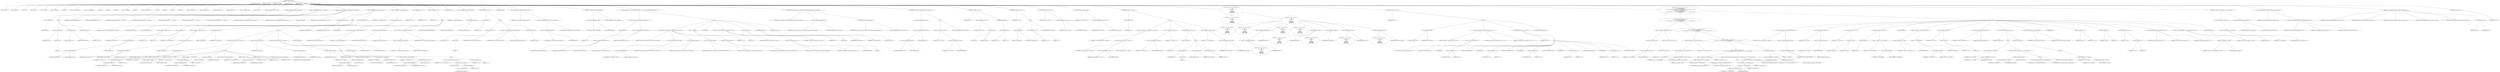 digraph hostapd_notif_assoc {  
"1000126" [label = "(METHOD,hostapd_notif_assoc)" ]
"1000127" [label = "(PARAM,hostapd_data *hapd)" ]
"1000128" [label = "(PARAM,const u8 *addr)" ]
"1000129" [label = "(PARAM,const u8 *req_ies)" ]
"1000130" [label = "(PARAM,size_t req_ies_len)" ]
"1000131" [label = "(PARAM,int reassoc)" ]
"1000132" [label = "(BLOCK,,)" ]
"1000133" [label = "(LOCAL,v9: const u8 *)" ]
"1000134" [label = "(LOCAL,v10: const u8 *)" ]
"1000135" [label = "(LOCAL,v11: size_t)" ]
"1000136" [label = "(LOCAL,v12: sta_info *)" ]
"1000137" [label = "(LOCAL,v13: sta_info *)" ]
"1000138" [label = "(LOCAL,v14: unsigned int)" ]
"1000139" [label = "(LOCAL,v15: int)" ]
"1000140" [label = "(LOCAL,v16: wpa_state_machine *)" ]
"1000141" [label = "(LOCAL,v17: wpa_authenticator *)" ]
"1000142" [label = "(LOCAL,v18: int)" ]
"1000143" [label = "(LOCAL,v19: int)" ]
"1000144" [label = "(LOCAL,v20: u32)" ]
"1000145" [label = "(LOCAL,v21: unsigned int)" ]
"1000146" [label = "(LOCAL,v22: int)" ]
"1000147" [label = "(LOCAL,v23: wpa_state_machine *)" ]
"1000148" [label = "(LOCAL,v24: int)" ]
"1000149" [label = "(LOCAL,v25: int)" ]
"1000150" [label = "(LOCAL,v27: int)" ]
"1000151" [label = "(LOCAL,v28: u8 *)" ]
"1000152" [label = "(LOCAL,fmt: unsigned __int8 *)" ]
"1000153" [label = "(LOCAL,fmta: unsigned __int8 *)" ]
"1000154" [label = "(LOCAL,fmtb: unsigned __int8 *)" ]
"1000155" [label = "(LOCAL,fmtc: unsigned __int8 *)" ]
"1000156" [label = "(LOCAL,elems: ieee802_11_elems)" ]
"1000157" [label = "(LOCAL,buf: u8 [ 1064 ])" ]
"1000158" [label = "(CONTROL_STRUCTURE,if ( !addr ),if ( !addr ))" ]
"1000159" [label = "(<operator>.logicalNot,!addr)" ]
"1000160" [label = "(IDENTIFIER,addr,!addr)" ]
"1000161" [label = "(BLOCK,,)" ]
"1000162" [label = "(<operator>.assignment,v25 = -1)" ]
"1000163" [label = "(IDENTIFIER,v25,v25 = -1)" ]
"1000164" [label = "(<operator>.minus,-1)" ]
"1000165" [label = "(LITERAL,1,-1)" ]
"1000166" [label = "(wpa_printf,wpa_printf(2, fmt))" ]
"1000167" [label = "(LITERAL,2,wpa_printf(2, fmt))" ]
"1000168" [label = "(IDENTIFIER,fmt,wpa_printf(2, fmt))" ]
"1000169" [label = "(RETURN,return v25;,return v25;)" ]
"1000170" [label = "(IDENTIFIER,v25,return v25;)" ]
"1000171" [label = "(random_add_randomness,random_add_randomness(addr, 6u))" ]
"1000172" [label = "(IDENTIFIER,addr,random_add_randomness(addr, 6u))" ]
"1000173" [label = "(LITERAL,6u,random_add_randomness(addr, 6u))" ]
"1000174" [label = "(hostapd_logger,hostapd_logger(hapd, addr, 1u, 2, \"associated\"))" ]
"1000175" [label = "(IDENTIFIER,hapd,hostapd_logger(hapd, addr, 1u, 2, \"associated\"))" ]
"1000176" [label = "(IDENTIFIER,addr,hostapd_logger(hapd, addr, 1u, 2, \"associated\"))" ]
"1000177" [label = "(LITERAL,1u,hostapd_logger(hapd, addr, 1u, 2, \"associated\"))" ]
"1000178" [label = "(LITERAL,2,hostapd_logger(hapd, addr, 1u, 2, \"associated\"))" ]
"1000179" [label = "(LITERAL,\"associated\",hostapd_logger(hapd, addr, 1u, 2, \"associated\"))" ]
"1000180" [label = "(ieee802_11_parse_elems,ieee802_11_parse_elems(req_ies, req_ies_len, &elems, 0))" ]
"1000181" [label = "(IDENTIFIER,req_ies,ieee802_11_parse_elems(req_ies, req_ies_len, &elems, 0))" ]
"1000182" [label = "(IDENTIFIER,req_ies_len,ieee802_11_parse_elems(req_ies, req_ies_len, &elems, 0))" ]
"1000183" [label = "(<operator>.addressOf,&elems)" ]
"1000184" [label = "(IDENTIFIER,elems,ieee802_11_parse_elems(req_ies, req_ies_len, &elems, 0))" ]
"1000185" [label = "(LITERAL,0,ieee802_11_parse_elems(req_ies, req_ies_len, &elems, 0))" ]
"1000186" [label = "(CONTROL_STRUCTURE,if ( elems.wps_ie ),if ( elems.wps_ie ))" ]
"1000187" [label = "(<operator>.fieldAccess,elems.wps_ie)" ]
"1000188" [label = "(IDENTIFIER,elems,if ( elems.wps_ie ))" ]
"1000189" [label = "(FIELD_IDENTIFIER,wps_ie,wps_ie)" ]
"1000190" [label = "(BLOCK,,)" ]
"1000191" [label = "(<operator>.assignment,v9 = elems.wps_ie - 2)" ]
"1000192" [label = "(IDENTIFIER,v9,v9 = elems.wps_ie - 2)" ]
"1000193" [label = "(<operator>.subtraction,elems.wps_ie - 2)" ]
"1000194" [label = "(<operator>.fieldAccess,elems.wps_ie)" ]
"1000195" [label = "(IDENTIFIER,elems,elems.wps_ie - 2)" ]
"1000196" [label = "(FIELD_IDENTIFIER,wps_ie,wps_ie)" ]
"1000197" [label = "(LITERAL,2,elems.wps_ie - 2)" ]
"1000198" [label = "(<operator>.assignment,v10 = 0)" ]
"1000199" [label = "(IDENTIFIER,v10,v10 = 0)" ]
"1000200" [label = "(LITERAL,0,v10 = 0)" ]
"1000201" [label = "(<operator>.assignment,v11 = elems.wps_ie_len + 2)" ]
"1000202" [label = "(IDENTIFIER,v11,v11 = elems.wps_ie_len + 2)" ]
"1000203" [label = "(<operator>.addition,elems.wps_ie_len + 2)" ]
"1000204" [label = "(<operator>.fieldAccess,elems.wps_ie_len)" ]
"1000205" [label = "(IDENTIFIER,elems,elems.wps_ie_len + 2)" ]
"1000206" [label = "(FIELD_IDENTIFIER,wps_ie_len,wps_ie_len)" ]
"1000207" [label = "(LITERAL,2,elems.wps_ie_len + 2)" ]
"1000208" [label = "(wpa_printf,wpa_printf(2, fmta))" ]
"1000209" [label = "(LITERAL,2,wpa_printf(2, fmta))" ]
"1000210" [label = "(IDENTIFIER,fmta,wpa_printf(2, fmta))" ]
"1000211" [label = "(CONTROL_STRUCTURE,else,else)" ]
"1000212" [label = "(BLOCK,,)" ]
"1000213" [label = "(CONTROL_STRUCTURE,if ( elems.rsn_ie ),if ( elems.rsn_ie ))" ]
"1000214" [label = "(<operator>.fieldAccess,elems.rsn_ie)" ]
"1000215" [label = "(IDENTIFIER,elems,if ( elems.rsn_ie ))" ]
"1000216" [label = "(FIELD_IDENTIFIER,rsn_ie,rsn_ie)" ]
"1000217" [label = "(BLOCK,,)" ]
"1000218" [label = "(<operator>.assignment,v9 = elems.rsn_ie - 2)" ]
"1000219" [label = "(IDENTIFIER,v9,v9 = elems.rsn_ie - 2)" ]
"1000220" [label = "(<operator>.subtraction,elems.rsn_ie - 2)" ]
"1000221" [label = "(<operator>.fieldAccess,elems.rsn_ie)" ]
"1000222" [label = "(IDENTIFIER,elems,elems.rsn_ie - 2)" ]
"1000223" [label = "(FIELD_IDENTIFIER,rsn_ie,rsn_ie)" ]
"1000224" [label = "(LITERAL,2,elems.rsn_ie - 2)" ]
"1000225" [label = "(<operator>.assignment,v10 = elems.wps_ie)" ]
"1000226" [label = "(IDENTIFIER,v10,v10 = elems.wps_ie)" ]
"1000227" [label = "(<operator>.fieldAccess,elems.wps_ie)" ]
"1000228" [label = "(IDENTIFIER,elems,v10 = elems.wps_ie)" ]
"1000229" [label = "(FIELD_IDENTIFIER,wps_ie,wps_ie)" ]
"1000230" [label = "(<operator>.assignment,v11 = elems.rsn_ie_len + 2)" ]
"1000231" [label = "(IDENTIFIER,v11,v11 = elems.rsn_ie_len + 2)" ]
"1000232" [label = "(<operator>.addition,elems.rsn_ie_len + 2)" ]
"1000233" [label = "(<operator>.fieldAccess,elems.rsn_ie_len)" ]
"1000234" [label = "(IDENTIFIER,elems,elems.rsn_ie_len + 2)" ]
"1000235" [label = "(FIELD_IDENTIFIER,rsn_ie_len,rsn_ie_len)" ]
"1000236" [label = "(LITERAL,2,elems.rsn_ie_len + 2)" ]
"1000237" [label = "(wpa_printf,wpa_printf(2, fmta))" ]
"1000238" [label = "(LITERAL,2,wpa_printf(2, fmta))" ]
"1000239" [label = "(IDENTIFIER,fmta,wpa_printf(2, fmta))" ]
"1000240" [label = "(<operator>.assignment,v12 = ap_get_sta(hapd, addr))" ]
"1000241" [label = "(IDENTIFIER,v12,v12 = ap_get_sta(hapd, addr))" ]
"1000242" [label = "(ap_get_sta,ap_get_sta(hapd, addr))" ]
"1000243" [label = "(IDENTIFIER,hapd,ap_get_sta(hapd, addr))" ]
"1000244" [label = "(IDENTIFIER,addr,ap_get_sta(hapd, addr))" ]
"1000245" [label = "(<operator>.assignment,v13 = v12)" ]
"1000246" [label = "(IDENTIFIER,v13,v13 = v12)" ]
"1000247" [label = "(IDENTIFIER,v12,v13 = v12)" ]
"1000248" [label = "(CONTROL_STRUCTURE,if ( v12 ),if ( v12 ))" ]
"1000249" [label = "(IDENTIFIER,v12,if ( v12 ))" ]
"1000250" [label = "(CONTROL_STRUCTURE,goto LABEL_5;,goto LABEL_5;)" ]
"1000251" [label = "(CONTROL_STRUCTURE,goto LABEL_35;,goto LABEL_35;)" ]
"1000252" [label = "(<operator>.assignment,v9 = elems.wpa_ie)" ]
"1000253" [label = "(IDENTIFIER,v9,v9 = elems.wpa_ie)" ]
"1000254" [label = "(<operator>.fieldAccess,elems.wpa_ie)" ]
"1000255" [label = "(IDENTIFIER,elems,v9 = elems.wpa_ie)" ]
"1000256" [label = "(FIELD_IDENTIFIER,wpa_ie,wpa_ie)" ]
"1000257" [label = "(CONTROL_STRUCTURE,if ( elems.wpa_ie ),if ( elems.wpa_ie ))" ]
"1000258" [label = "(<operator>.fieldAccess,elems.wpa_ie)" ]
"1000259" [label = "(IDENTIFIER,elems,if ( elems.wpa_ie ))" ]
"1000260" [label = "(FIELD_IDENTIFIER,wpa_ie,wpa_ie)" ]
"1000261" [label = "(BLOCK,,)" ]
"1000262" [label = "(<operator>.assignment,v9 = elems.wpa_ie - 2)" ]
"1000263" [label = "(IDENTIFIER,v9,v9 = elems.wpa_ie - 2)" ]
"1000264" [label = "(<operator>.subtraction,elems.wpa_ie - 2)" ]
"1000265" [label = "(<operator>.fieldAccess,elems.wpa_ie)" ]
"1000266" [label = "(IDENTIFIER,elems,elems.wpa_ie - 2)" ]
"1000267" [label = "(FIELD_IDENTIFIER,wpa_ie,wpa_ie)" ]
"1000268" [label = "(LITERAL,2,elems.wpa_ie - 2)" ]
"1000269" [label = "(<operator>.assignment,v10 = elems.rsn_ie)" ]
"1000270" [label = "(IDENTIFIER,v10,v10 = elems.rsn_ie)" ]
"1000271" [label = "(<operator>.fieldAccess,elems.rsn_ie)" ]
"1000272" [label = "(IDENTIFIER,elems,v10 = elems.rsn_ie)" ]
"1000273" [label = "(FIELD_IDENTIFIER,rsn_ie,rsn_ie)" ]
"1000274" [label = "(<operator>.assignment,v11 = elems.wpa_ie_len + 2)" ]
"1000275" [label = "(IDENTIFIER,v11,v11 = elems.wpa_ie_len + 2)" ]
"1000276" [label = "(<operator>.addition,elems.wpa_ie_len + 2)" ]
"1000277" [label = "(<operator>.fieldAccess,elems.wpa_ie_len)" ]
"1000278" [label = "(IDENTIFIER,elems,elems.wpa_ie_len + 2)" ]
"1000279" [label = "(FIELD_IDENTIFIER,wpa_ie_len,wpa_ie_len)" ]
"1000280" [label = "(LITERAL,2,elems.wpa_ie_len + 2)" ]
"1000281" [label = "(CONTROL_STRUCTURE,else,else)" ]
"1000282" [label = "(BLOCK,,)" ]
"1000283" [label = "(<operator>.assignment,v10 = (_BYTE *)(&dword_0 + 1))" ]
"1000284" [label = "(IDENTIFIER,v10,v10 = (_BYTE *)(&dword_0 + 1))" ]
"1000285" [label = "(<operator>.cast,(_BYTE *)(&dword_0 + 1))" ]
"1000286" [label = "(UNKNOWN,_BYTE *,_BYTE *)" ]
"1000287" [label = "(<operator>.addition,&dword_0 + 1)" ]
"1000288" [label = "(<operator>.addressOf,&dword_0)" ]
"1000289" [label = "(IDENTIFIER,dword_0,&dword_0 + 1)" ]
"1000290" [label = "(LITERAL,1,&dword_0 + 1)" ]
"1000291" [label = "(<operator>.assignment,v11 = 0)" ]
"1000292" [label = "(IDENTIFIER,v11,v11 = 0)" ]
"1000293" [label = "(LITERAL,0,v11 = 0)" ]
"1000294" [label = "(wpa_printf,wpa_printf(2, fmta))" ]
"1000295" [label = "(LITERAL,2,wpa_printf(2, fmta))" ]
"1000296" [label = "(IDENTIFIER,fmta,wpa_printf(2, fmta))" ]
"1000297" [label = "(<operator>.assignment,v12 = ap_get_sta(hapd, addr))" ]
"1000298" [label = "(IDENTIFIER,v12,v12 = ap_get_sta(hapd, addr))" ]
"1000299" [label = "(ap_get_sta,ap_get_sta(hapd, addr))" ]
"1000300" [label = "(IDENTIFIER,hapd,ap_get_sta(hapd, addr))" ]
"1000301" [label = "(IDENTIFIER,addr,ap_get_sta(hapd, addr))" ]
"1000302" [label = "(<operator>.assignment,v13 = v12)" ]
"1000303" [label = "(IDENTIFIER,v13,v13 = v12)" ]
"1000304" [label = "(IDENTIFIER,v12,v13 = v12)" ]
"1000305" [label = "(CONTROL_STRUCTURE,if ( v12 ),if ( v12 ))" ]
"1000306" [label = "(IDENTIFIER,v12,if ( v12 ))" ]
"1000307" [label = "(BLOCK,,)" ]
"1000308" [label = "(JUMP_TARGET,LABEL_5)" ]
"1000309" [label = "(ap_sta_no_session_timeout,ap_sta_no_session_timeout(hapd, v12))" ]
"1000310" [label = "(IDENTIFIER,hapd,ap_sta_no_session_timeout(hapd, v12))" ]
"1000311" [label = "(IDENTIFIER,v12,ap_sta_no_session_timeout(hapd, v12))" ]
"1000312" [label = "(accounting_sta_stop,accounting_sta_stop(hapd, v13))" ]
"1000313" [label = "(IDENTIFIER,hapd,accounting_sta_stop(hapd, v13))" ]
"1000314" [label = "(IDENTIFIER,v13,accounting_sta_stop(hapd, v13))" ]
"1000315" [label = "(<operator>.assignment,v13->timeout_next = STA_NULLFUNC)" ]
"1000316" [label = "(<operator>.indirectFieldAccess,v13->timeout_next)" ]
"1000317" [label = "(IDENTIFIER,v13,v13->timeout_next = STA_NULLFUNC)" ]
"1000318" [label = "(FIELD_IDENTIFIER,timeout_next,timeout_next)" ]
"1000319" [label = "(IDENTIFIER,STA_NULLFUNC,v13->timeout_next = STA_NULLFUNC)" ]
"1000320" [label = "(CONTROL_STRUCTURE,goto LABEL_6;,goto LABEL_6;)" ]
"1000321" [label = "(JUMP_TARGET,LABEL_35)" ]
"1000322" [label = "(<operator>.assignment,v13 = ap_sta_add(hapd, addr))" ]
"1000323" [label = "(IDENTIFIER,v13,v13 = ap_sta_add(hapd, addr))" ]
"1000324" [label = "(ap_sta_add,ap_sta_add(hapd, addr))" ]
"1000325" [label = "(IDENTIFIER,hapd,ap_sta_add(hapd, addr))" ]
"1000326" [label = "(IDENTIFIER,addr,ap_sta_add(hapd, addr))" ]
"1000327" [label = "(CONTROL_STRUCTURE,if ( !v13 ),if ( !v13 ))" ]
"1000328" [label = "(<operator>.logicalNot,!v13)" ]
"1000329" [label = "(IDENTIFIER,v13,!v13)" ]
"1000330" [label = "(BLOCK,,)" ]
"1000331" [label = "(<operator>.assignment,v25 = -1)" ]
"1000332" [label = "(IDENTIFIER,v25,v25 = -1)" ]
"1000333" [label = "(<operator>.minus,-1)" ]
"1000334" [label = "(LITERAL,1,-1)" ]
"1000335" [label = "(hostapd_drv_sta_disassoc,hostapd_drv_sta_disassoc(hapd, addr, 5))" ]
"1000336" [label = "(IDENTIFIER,hapd,hostapd_drv_sta_disassoc(hapd, addr, 5))" ]
"1000337" [label = "(IDENTIFIER,addr,hostapd_drv_sta_disassoc(hapd, addr, 5))" ]
"1000338" [label = "(LITERAL,5,hostapd_drv_sta_disassoc(hapd, addr, 5))" ]
"1000339" [label = "(RETURN,return v25;,return v25;)" ]
"1000340" [label = "(IDENTIFIER,v25,return v25;)" ]
"1000341" [label = "(JUMP_TARGET,LABEL_6)" ]
"1000342" [label = "(<operator>.assignment,v14 = hapd->iface->drv_max_acl_mac_addrs)" ]
"1000343" [label = "(IDENTIFIER,v14,v14 = hapd->iface->drv_max_acl_mac_addrs)" ]
"1000344" [label = "(<operator>.indirectFieldAccess,hapd->iface->drv_max_acl_mac_addrs)" ]
"1000345" [label = "(<operator>.indirectFieldAccess,hapd->iface)" ]
"1000346" [label = "(IDENTIFIER,hapd,v14 = hapd->iface->drv_max_acl_mac_addrs)" ]
"1000347" [label = "(FIELD_IDENTIFIER,iface,iface)" ]
"1000348" [label = "(FIELD_IDENTIFIER,drv_max_acl_mac_addrs,drv_max_acl_mac_addrs)" ]
"1000349" [label = "(<operators>.assignmentAnd,v13->flags &= 0xFFFECFFF)" ]
"1000350" [label = "(<operator>.indirectFieldAccess,v13->flags)" ]
"1000351" [label = "(IDENTIFIER,v13,v13->flags &= 0xFFFECFFF)" ]
"1000352" [label = "(FIELD_IDENTIFIER,flags,flags)" ]
"1000353" [label = "(LITERAL,0xFFFECFFF,v13->flags &= 0xFFFECFFF)" ]
"1000354" [label = "(CONTROL_STRUCTURE,if ( !v14 && hostapd_check_acl(hapd, addr, 0) != 1 ),if ( !v14 && hostapd_check_acl(hapd, addr, 0) != 1 ))" ]
"1000355" [label = "(<operator>.logicalAnd,!v14 && hostapd_check_acl(hapd, addr, 0) != 1)" ]
"1000356" [label = "(<operator>.logicalNot,!v14)" ]
"1000357" [label = "(IDENTIFIER,v14,!v14)" ]
"1000358" [label = "(<operator>.notEquals,hostapd_check_acl(hapd, addr, 0) != 1)" ]
"1000359" [label = "(hostapd_check_acl,hostapd_check_acl(hapd, addr, 0))" ]
"1000360" [label = "(IDENTIFIER,hapd,hostapd_check_acl(hapd, addr, 0))" ]
"1000361" [label = "(IDENTIFIER,addr,hostapd_check_acl(hapd, addr, 0))" ]
"1000362" [label = "(LITERAL,0,hostapd_check_acl(hapd, addr, 0))" ]
"1000363" [label = "(LITERAL,1,hostapd_check_acl(hapd, addr, 0) != 1)" ]
"1000364" [label = "(BLOCK,,)" ]
"1000365" [label = "(wpa_printf,wpa_printf(3, (const unsigned __int8 *)addr[2], addr[3], addr[4], addr[5]))" ]
"1000366" [label = "(LITERAL,3,wpa_printf(3, (const unsigned __int8 *)addr[2], addr[3], addr[4], addr[5]))" ]
"1000367" [label = "(<operator>.cast,(const unsigned __int8 *)addr[2])" ]
"1000368" [label = "(UNKNOWN,const unsigned __int8 *,const unsigned __int8 *)" ]
"1000369" [label = "(<operator>.indirectIndexAccess,addr[2])" ]
"1000370" [label = "(IDENTIFIER,addr,(const unsigned __int8 *)addr[2])" ]
"1000371" [label = "(LITERAL,2,(const unsigned __int8 *)addr[2])" ]
"1000372" [label = "(<operator>.indirectIndexAccess,addr[3])" ]
"1000373" [label = "(IDENTIFIER,addr,wpa_printf(3, (const unsigned __int8 *)addr[2], addr[3], addr[4], addr[5]))" ]
"1000374" [label = "(LITERAL,3,wpa_printf(3, (const unsigned __int8 *)addr[2], addr[3], addr[4], addr[5]))" ]
"1000375" [label = "(<operator>.indirectIndexAccess,addr[4])" ]
"1000376" [label = "(IDENTIFIER,addr,wpa_printf(3, (const unsigned __int8 *)addr[2], addr[3], addr[4], addr[5]))" ]
"1000377" [label = "(LITERAL,4,wpa_printf(3, (const unsigned __int8 *)addr[2], addr[3], addr[4], addr[5]))" ]
"1000378" [label = "(<operator>.indirectIndexAccess,addr[5])" ]
"1000379" [label = "(IDENTIFIER,addr,wpa_printf(3, (const unsigned __int8 *)addr[2], addr[3], addr[4], addr[5]))" ]
"1000380" [label = "(LITERAL,5,wpa_printf(3, (const unsigned __int8 *)addr[2], addr[3], addr[4], addr[5]))" ]
"1000381" [label = "(<operator>.assignment,v27 = 1)" ]
"1000382" [label = "(IDENTIFIER,v27,v27 = 1)" ]
"1000383" [label = "(LITERAL,1,v27 = 1)" ]
"1000384" [label = "(JUMP_TARGET,fail)" ]
"1000385" [label = "(hostapd_drv_sta_disassoc,hostapd_drv_sta_disassoc(hapd, v13->addr, v27))" ]
"1000386" [label = "(IDENTIFIER,hapd,hostapd_drv_sta_disassoc(hapd, v13->addr, v27))" ]
"1000387" [label = "(<operator>.indirectFieldAccess,v13->addr)" ]
"1000388" [label = "(IDENTIFIER,v13,hostapd_drv_sta_disassoc(hapd, v13->addr, v27))" ]
"1000389" [label = "(FIELD_IDENTIFIER,addr,addr)" ]
"1000390" [label = "(IDENTIFIER,v27,hostapd_drv_sta_disassoc(hapd, v13->addr, v27))" ]
"1000391" [label = "(<operator>.assignment,v25 = -1)" ]
"1000392" [label = "(IDENTIFIER,v25,v25 = -1)" ]
"1000393" [label = "(<operator>.minus,-1)" ]
"1000394" [label = "(LITERAL,1,-1)" ]
"1000395" [label = "(ap_free_sta,ap_free_sta(hapd, v13))" ]
"1000396" [label = "(IDENTIFIER,hapd,ap_free_sta(hapd, v13))" ]
"1000397" [label = "(IDENTIFIER,v13,ap_free_sta(hapd, v13))" ]
"1000398" [label = "(RETURN,return v25;,return v25;)" ]
"1000399" [label = "(IDENTIFIER,v25,return v25;)" ]
"1000400" [label = "(ap_copy_sta_supp_op_classes,ap_copy_sta_supp_op_classes(v13, elems.supp_op_classes, elems.supp_op_classes_len))" ]
"1000401" [label = "(IDENTIFIER,v13,ap_copy_sta_supp_op_classes(v13, elems.supp_op_classes, elems.supp_op_classes_len))" ]
"1000402" [label = "(<operator>.fieldAccess,elems.supp_op_classes)" ]
"1000403" [label = "(IDENTIFIER,elems,ap_copy_sta_supp_op_classes(v13, elems.supp_op_classes, elems.supp_op_classes_len))" ]
"1000404" [label = "(FIELD_IDENTIFIER,supp_op_classes,supp_op_classes)" ]
"1000405" [label = "(<operator>.fieldAccess,elems.supp_op_classes_len)" ]
"1000406" [label = "(IDENTIFIER,elems,ap_copy_sta_supp_op_classes(v13, elems.supp_op_classes, elems.supp_op_classes_len))" ]
"1000407" [label = "(FIELD_IDENTIFIER,supp_op_classes_len,supp_op_classes_len)" ]
"1000408" [label = "(CONTROL_STRUCTURE,if ( !hapd->conf->wpa ),if ( !hapd->conf->wpa ))" ]
"1000409" [label = "(<operator>.logicalNot,!hapd->conf->wpa)" ]
"1000410" [label = "(<operator>.indirectFieldAccess,hapd->conf->wpa)" ]
"1000411" [label = "(<operator>.indirectFieldAccess,hapd->conf)" ]
"1000412" [label = "(IDENTIFIER,hapd,!hapd->conf->wpa)" ]
"1000413" [label = "(FIELD_IDENTIFIER,conf,conf)" ]
"1000414" [label = "(FIELD_IDENTIFIER,wpa,wpa)" ]
"1000415" [label = "(BLOCK,,)" ]
"1000416" [label = "(<operator>.assignment,v21 = v13->flags)" ]
"1000417" [label = "(IDENTIFIER,v21,v21 = v13->flags)" ]
"1000418" [label = "(<operator>.indirectFieldAccess,v13->flags)" ]
"1000419" [label = "(IDENTIFIER,v13,v21 = v13->flags)" ]
"1000420" [label = "(FIELD_IDENTIFIER,flags,flags)" ]
"1000421" [label = "(CONTROL_STRUCTURE,goto LABEL_17;,goto LABEL_17;)" ]
"1000422" [label = "(CONTROL_STRUCTURE,if ( v9 ),if ( v9 ))" ]
"1000423" [label = "(IDENTIFIER,v9,if ( v9 ))" ]
"1000424" [label = "(<operator>.assignment,v15 = (int)v10)" ]
"1000425" [label = "(IDENTIFIER,v15,v15 = (int)v10)" ]
"1000426" [label = "(<operator>.cast,(int)v10)" ]
"1000427" [label = "(UNKNOWN,int,int)" ]
"1000428" [label = "(IDENTIFIER,v10,(int)v10)" ]
"1000429" [label = "(CONTROL_STRUCTURE,else,else)" ]
"1000430" [label = "(<operator>.assignment,v15 = 1)" ]
"1000431" [label = "(IDENTIFIER,v15,v15 = 1)" ]
"1000432" [label = "(LITERAL,1,v15 = 1)" ]
"1000433" [label = "(CONTROL_STRUCTURE,if ( v15 ),if ( v15 ))" ]
"1000434" [label = "(IDENTIFIER,v15,if ( v15 ))" ]
"1000435" [label = "(BLOCK,,)" ]
"1000436" [label = "(wpa_printf,wpa_printf(2, fmtb))" ]
"1000437" [label = "(LITERAL,2,wpa_printf(2, fmtb))" ]
"1000438" [label = "(IDENTIFIER,fmtb,wpa_printf(2, fmtb))" ]
"1000439" [label = "(<operator>.assignment,v27 = 13)" ]
"1000440" [label = "(IDENTIFIER,v27,v27 = 13)" ]
"1000441" [label = "(LITERAL,13,v27 = 13)" ]
"1000442" [label = "(CONTROL_STRUCTURE,goto fail;,goto fail;)" ]
"1000443" [label = "(<operator>.assignment,v16 = v13->wpa_sm)" ]
"1000444" [label = "(IDENTIFIER,v16,v16 = v13->wpa_sm)" ]
"1000445" [label = "(<operator>.indirectFieldAccess,v13->wpa_sm)" ]
"1000446" [label = "(IDENTIFIER,v13,v16 = v13->wpa_sm)" ]
"1000447" [label = "(FIELD_IDENTIFIER,wpa_sm,wpa_sm)" ]
"1000448" [label = "(<operator>.assignment,v17 = hapd->wpa_auth)" ]
"1000449" [label = "(IDENTIFIER,v17,v17 = hapd->wpa_auth)" ]
"1000450" [label = "(<operator>.indirectFieldAccess,hapd->wpa_auth)" ]
"1000451" [label = "(IDENTIFIER,hapd,v17 = hapd->wpa_auth)" ]
"1000452" [label = "(FIELD_IDENTIFIER,wpa_auth,wpa_auth)" ]
"1000453" [label = "(CONTROL_STRUCTURE,if ( !v16 ),if ( !v16 ))" ]
"1000454" [label = "(<operator>.logicalNot,!v16)" ]
"1000455" [label = "(IDENTIFIER,v16,!v16)" ]
"1000456" [label = "(BLOCK,,)" ]
"1000457" [label = "(<operator>.assignment,v16 = wpa_auth_sta_init(v17, v13->addr, 0))" ]
"1000458" [label = "(IDENTIFIER,v16,v16 = wpa_auth_sta_init(v17, v13->addr, 0))" ]
"1000459" [label = "(wpa_auth_sta_init,wpa_auth_sta_init(v17, v13->addr, 0))" ]
"1000460" [label = "(IDENTIFIER,v17,wpa_auth_sta_init(v17, v13->addr, 0))" ]
"1000461" [label = "(<operator>.indirectFieldAccess,v13->addr)" ]
"1000462" [label = "(IDENTIFIER,v13,wpa_auth_sta_init(v17, v13->addr, 0))" ]
"1000463" [label = "(FIELD_IDENTIFIER,addr,addr)" ]
"1000464" [label = "(LITERAL,0,wpa_auth_sta_init(v17, v13->addr, 0))" ]
"1000465" [label = "(<operator>.assignment,v13->wpa_sm = v16)" ]
"1000466" [label = "(<operator>.indirectFieldAccess,v13->wpa_sm)" ]
"1000467" [label = "(IDENTIFIER,v13,v13->wpa_sm = v16)" ]
"1000468" [label = "(FIELD_IDENTIFIER,wpa_sm,wpa_sm)" ]
"1000469" [label = "(IDENTIFIER,v16,v13->wpa_sm = v16)" ]
"1000470" [label = "(CONTROL_STRUCTURE,if ( !v16 ),if ( !v16 ))" ]
"1000471" [label = "(<operator>.logicalNot,!v16)" ]
"1000472" [label = "(IDENTIFIER,v16,!v16)" ]
"1000473" [label = "(BLOCK,,)" ]
"1000474" [label = "(<operator>.assignment,v25 = -1)" ]
"1000475" [label = "(IDENTIFIER,v25,v25 = -1)" ]
"1000476" [label = "(<operator>.minus,-1)" ]
"1000477" [label = "(LITERAL,1,-1)" ]
"1000478" [label = "(wpa_printf,wpa_printf(5, fmtb))" ]
"1000479" [label = "(LITERAL,5,wpa_printf(5, fmtb))" ]
"1000480" [label = "(IDENTIFIER,fmtb,wpa_printf(5, fmtb))" ]
"1000481" [label = "(RETURN,return v25;,return v25;)" ]
"1000482" [label = "(IDENTIFIER,v25,return v25;)" ]
"1000483" [label = "(<operator>.assignment,v17 = hapd->wpa_auth)" ]
"1000484" [label = "(IDENTIFIER,v17,v17 = hapd->wpa_auth)" ]
"1000485" [label = "(<operator>.indirectFieldAccess,hapd->wpa_auth)" ]
"1000486" [label = "(IDENTIFIER,hapd,v17 = hapd->wpa_auth)" ]
"1000487" [label = "(FIELD_IDENTIFIER,wpa_auth,wpa_auth)" ]
"1000488" [label = "(<operator>.assignment,v18 = wpa_validate_wpa_ie(\n          v17,\n          v16,\n          hapd->iface->freq,\n          v9,\n          v11,\n          elems.mdie,\n          elems.mdie_len,\n          elems.owe_dh,\n          elems.owe_dh_len))" ]
"1000489" [label = "(IDENTIFIER,v18,v18 = wpa_validate_wpa_ie(\n          v17,\n          v16,\n          hapd->iface->freq,\n          v9,\n          v11,\n          elems.mdie,\n          elems.mdie_len,\n          elems.owe_dh,\n          elems.owe_dh_len))" ]
"1000490" [label = "(wpa_validate_wpa_ie,wpa_validate_wpa_ie(\n          v17,\n          v16,\n          hapd->iface->freq,\n          v9,\n          v11,\n          elems.mdie,\n          elems.mdie_len,\n          elems.owe_dh,\n          elems.owe_dh_len))" ]
"1000491" [label = "(IDENTIFIER,v17,wpa_validate_wpa_ie(\n          v17,\n          v16,\n          hapd->iface->freq,\n          v9,\n          v11,\n          elems.mdie,\n          elems.mdie_len,\n          elems.owe_dh,\n          elems.owe_dh_len))" ]
"1000492" [label = "(IDENTIFIER,v16,wpa_validate_wpa_ie(\n          v17,\n          v16,\n          hapd->iface->freq,\n          v9,\n          v11,\n          elems.mdie,\n          elems.mdie_len,\n          elems.owe_dh,\n          elems.owe_dh_len))" ]
"1000493" [label = "(<operator>.indirectFieldAccess,hapd->iface->freq)" ]
"1000494" [label = "(<operator>.indirectFieldAccess,hapd->iface)" ]
"1000495" [label = "(IDENTIFIER,hapd,wpa_validate_wpa_ie(\n          v17,\n          v16,\n          hapd->iface->freq,\n          v9,\n          v11,\n          elems.mdie,\n          elems.mdie_len,\n          elems.owe_dh,\n          elems.owe_dh_len))" ]
"1000496" [label = "(FIELD_IDENTIFIER,iface,iface)" ]
"1000497" [label = "(FIELD_IDENTIFIER,freq,freq)" ]
"1000498" [label = "(IDENTIFIER,v9,wpa_validate_wpa_ie(\n          v17,\n          v16,\n          hapd->iface->freq,\n          v9,\n          v11,\n          elems.mdie,\n          elems.mdie_len,\n          elems.owe_dh,\n          elems.owe_dh_len))" ]
"1000499" [label = "(IDENTIFIER,v11,wpa_validate_wpa_ie(\n          v17,\n          v16,\n          hapd->iface->freq,\n          v9,\n          v11,\n          elems.mdie,\n          elems.mdie_len,\n          elems.owe_dh,\n          elems.owe_dh_len))" ]
"1000500" [label = "(<operator>.fieldAccess,elems.mdie)" ]
"1000501" [label = "(IDENTIFIER,elems,wpa_validate_wpa_ie(\n          v17,\n          v16,\n          hapd->iface->freq,\n          v9,\n          v11,\n          elems.mdie,\n          elems.mdie_len,\n          elems.owe_dh,\n          elems.owe_dh_len))" ]
"1000502" [label = "(FIELD_IDENTIFIER,mdie,mdie)" ]
"1000503" [label = "(<operator>.fieldAccess,elems.mdie_len)" ]
"1000504" [label = "(IDENTIFIER,elems,wpa_validate_wpa_ie(\n          v17,\n          v16,\n          hapd->iface->freq,\n          v9,\n          v11,\n          elems.mdie,\n          elems.mdie_len,\n          elems.owe_dh,\n          elems.owe_dh_len))" ]
"1000505" [label = "(FIELD_IDENTIFIER,mdie_len,mdie_len)" ]
"1000506" [label = "(<operator>.fieldAccess,elems.owe_dh)" ]
"1000507" [label = "(IDENTIFIER,elems,wpa_validate_wpa_ie(\n          v17,\n          v16,\n          hapd->iface->freq,\n          v9,\n          v11,\n          elems.mdie,\n          elems.mdie_len,\n          elems.owe_dh,\n          elems.owe_dh_len))" ]
"1000508" [label = "(FIELD_IDENTIFIER,owe_dh,owe_dh)" ]
"1000509" [label = "(<operator>.fieldAccess,elems.owe_dh_len)" ]
"1000510" [label = "(IDENTIFIER,elems,wpa_validate_wpa_ie(\n          v17,\n          v16,\n          hapd->iface->freq,\n          v9,\n          v11,\n          elems.mdie,\n          elems.mdie_len,\n          elems.owe_dh,\n          elems.owe_dh_len))" ]
"1000511" [label = "(FIELD_IDENTIFIER,owe_dh_len,owe_dh_len)" ]
"1000512" [label = "(CONTROL_STRUCTURE,if ( v18 ),if ( v18 ))" ]
"1000513" [label = "(IDENTIFIER,v18,if ( v18 ))" ]
"1000514" [label = "(BLOCK,,)" ]
"1000515" [label = "(wpa_printf,wpa_printf(2, fmtc))" ]
"1000516" [label = "(LITERAL,2,wpa_printf(2, fmtc))" ]
"1000517" [label = "(IDENTIFIER,fmtc,wpa_printf(2, fmtc))" ]
"1000518" [label = "(wpa_hexdump,wpa_hexdump(2, (const unsigned __int8 *)\"IE\", v9, v11))" ]
"1000519" [label = "(LITERAL,2,wpa_hexdump(2, (const unsigned __int8 *)\"IE\", v9, v11))" ]
"1000520" [label = "(<operator>.cast,(const unsigned __int8 *)\"IE\")" ]
"1000521" [label = "(UNKNOWN,const unsigned __int8 *,const unsigned __int8 *)" ]
"1000522" [label = "(LITERAL,\"IE\",(const unsigned __int8 *)\"IE\")" ]
"1000523" [label = "(IDENTIFIER,v9,wpa_hexdump(2, (const unsigned __int8 *)\"IE\", v9, v11))" ]
"1000524" [label = "(IDENTIFIER,v11,wpa_hexdump(2, (const unsigned __int8 *)\"IE\", v9, v11))" ]
"1000525" [label = "(CONTROL_STRUCTURE,switch ( v18 ),switch ( v18 ))" ]
"1000526" [label = "(IDENTIFIER,v18,switch ( v18 ))" ]
"1000527" [label = "(BLOCK,,)" ]
"1000528" [label = "(JUMP_TARGET,case 2)" ]
"1000529" [label = "(<operator>.assignment,v27 = 18)" ]
"1000530" [label = "(IDENTIFIER,v27,v27 = 18)" ]
"1000531" [label = "(LITERAL,18,v27 = 18)" ]
"1000532" [label = "(CONTROL_STRUCTURE,break;,break;)" ]
"1000533" [label = "(JUMP_TARGET,case 3)" ]
"1000534" [label = "(<operator>.assignment,v27 = 19)" ]
"1000535" [label = "(IDENTIFIER,v27,v27 = 19)" ]
"1000536" [label = "(LITERAL,19,v27 = 19)" ]
"1000537" [label = "(CONTROL_STRUCTURE,break;,break;)" ]
"1000538" [label = "(JUMP_TARGET,case 4)" ]
"1000539" [label = "(<operator>.assignment,v27 = 20)" ]
"1000540" [label = "(IDENTIFIER,v27,v27 = 20)" ]
"1000541" [label = "(LITERAL,20,v27 = 20)" ]
"1000542" [label = "(CONTROL_STRUCTURE,break;,break;)" ]
"1000543" [label = "(JUMP_TARGET,case 8)" ]
"1000544" [label = "(<operator>.assignment,v27 = 24)" ]
"1000545" [label = "(IDENTIFIER,v27,v27 = 24)" ]
"1000546" [label = "(LITERAL,24,v27 = 24)" ]
"1000547" [label = "(CONTROL_STRUCTURE,break;,break;)" ]
"1000548" [label = "(JUMP_TARGET,default)" ]
"1000549" [label = "(<operator>.assignment,v27 = 13)" ]
"1000550" [label = "(IDENTIFIER,v27,v27 = 13)" ]
"1000551" [label = "(LITERAL,13,v27 = 13)" ]
"1000552" [label = "(CONTROL_STRUCTURE,break;,break;)" ]
"1000553" [label = "(CONTROL_STRUCTURE,goto fail;,goto fail;)" ]
"1000554" [label = "(CONTROL_STRUCTURE,if ( (v13->flags & 0x402) != 1026\n    || (v25 = v13->sa_query_timed_out) != 0\n    || v13->sa_query_count > 0\n    && ((ap_check_sa_query_timeout(hapd, v13), (~v13->flags & 0x402) != 0) || v13->sa_query_timed_out)\n    || v13->auth_alg == 2 ),if ( (v13->flags & 0x402) != 1026\n    || (v25 = v13->sa_query_timed_out) != 0\n    || v13->sa_query_count > 0\n    && ((ap_check_sa_query_timeout(hapd, v13), (~v13->flags & 0x402) != 0) || v13->sa_query_timed_out)\n    || v13->auth_alg == 2 ))" ]
"1000555" [label = "(<operator>.logicalOr,(v13->flags & 0x402) != 1026\n    || (v25 = v13->sa_query_timed_out) != 0\n    || v13->sa_query_count > 0\n    && ((ap_check_sa_query_timeout(hapd, v13), (~v13->flags & 0x402) != 0) || v13->sa_query_timed_out)\n    || v13->auth_alg == 2)" ]
"1000556" [label = "(<operator>.notEquals,(v13->flags & 0x402) != 1026)" ]
"1000557" [label = "(<operator>.and,v13->flags & 0x402)" ]
"1000558" [label = "(<operator>.indirectFieldAccess,v13->flags)" ]
"1000559" [label = "(IDENTIFIER,v13,v13->flags & 0x402)" ]
"1000560" [label = "(FIELD_IDENTIFIER,flags,flags)" ]
"1000561" [label = "(LITERAL,0x402,v13->flags & 0x402)" ]
"1000562" [label = "(LITERAL,1026,(v13->flags & 0x402) != 1026)" ]
"1000563" [label = "(<operator>.logicalOr,(v25 = v13->sa_query_timed_out) != 0\n    || v13->sa_query_count > 0\n    && ((ap_check_sa_query_timeout(hapd, v13), (~v13->flags & 0x402) != 0) || v13->sa_query_timed_out)\n    || v13->auth_alg == 2)" ]
"1000564" [label = "(<operator>.notEquals,(v25 = v13->sa_query_timed_out) != 0)" ]
"1000565" [label = "(<operator>.assignment,v25 = v13->sa_query_timed_out)" ]
"1000566" [label = "(IDENTIFIER,v25,v25 = v13->sa_query_timed_out)" ]
"1000567" [label = "(<operator>.indirectFieldAccess,v13->sa_query_timed_out)" ]
"1000568" [label = "(IDENTIFIER,v13,v25 = v13->sa_query_timed_out)" ]
"1000569" [label = "(FIELD_IDENTIFIER,sa_query_timed_out,sa_query_timed_out)" ]
"1000570" [label = "(LITERAL,0,(v25 = v13->sa_query_timed_out) != 0)" ]
"1000571" [label = "(<operator>.logicalOr,v13->sa_query_count > 0\n    && ((ap_check_sa_query_timeout(hapd, v13), (~v13->flags & 0x402) != 0) || v13->sa_query_timed_out)\n    || v13->auth_alg == 2)" ]
"1000572" [label = "(<operator>.logicalAnd,v13->sa_query_count > 0\n    && ((ap_check_sa_query_timeout(hapd, v13), (~v13->flags & 0x402) != 0) || v13->sa_query_timed_out))" ]
"1000573" [label = "(<operator>.greaterThan,v13->sa_query_count > 0)" ]
"1000574" [label = "(<operator>.indirectFieldAccess,v13->sa_query_count)" ]
"1000575" [label = "(IDENTIFIER,v13,v13->sa_query_count > 0)" ]
"1000576" [label = "(FIELD_IDENTIFIER,sa_query_count,sa_query_count)" ]
"1000577" [label = "(LITERAL,0,v13->sa_query_count > 0)" ]
"1000578" [label = "(<operator>.logicalOr,(ap_check_sa_query_timeout(hapd, v13), (~v13->flags & 0x402) != 0) || v13->sa_query_timed_out)" ]
"1000579" [label = "(BLOCK,,)" ]
"1000580" [label = "(ap_check_sa_query_timeout,ap_check_sa_query_timeout(hapd, v13))" ]
"1000581" [label = "(IDENTIFIER,hapd,ap_check_sa_query_timeout(hapd, v13))" ]
"1000582" [label = "(IDENTIFIER,v13,ap_check_sa_query_timeout(hapd, v13))" ]
"1000583" [label = "(<operator>.notEquals,(~v13->flags & 0x402) != 0)" ]
"1000584" [label = "(<operator>.and,~v13->flags & 0x402)" ]
"1000585" [label = "(<operator>.indirectFieldAccess,~v13->flags)" ]
"1000586" [label = "(IDENTIFIER,~v13,~v13->flags & 0x402)" ]
"1000587" [label = "(FIELD_IDENTIFIER,flags,flags)" ]
"1000588" [label = "(LITERAL,0x402,~v13->flags & 0x402)" ]
"1000589" [label = "(LITERAL,0,(~v13->flags & 0x402) != 0)" ]
"1000590" [label = "(<operator>.indirectFieldAccess,v13->sa_query_timed_out)" ]
"1000591" [label = "(IDENTIFIER,v13,(ap_check_sa_query_timeout(hapd, v13), (~v13->flags & 0x402) != 0) || v13->sa_query_timed_out)" ]
"1000592" [label = "(FIELD_IDENTIFIER,sa_query_timed_out,sa_query_timed_out)" ]
"1000593" [label = "(<operator>.equals,v13->auth_alg == 2)" ]
"1000594" [label = "(<operator>.indirectFieldAccess,v13->auth_alg)" ]
"1000595" [label = "(IDENTIFIER,v13,v13->auth_alg == 2)" ]
"1000596" [label = "(FIELD_IDENTIFIER,auth_alg,auth_alg)" ]
"1000597" [label = "(LITERAL,2,v13->auth_alg == 2)" ]
"1000598" [label = "(BLOCK,,)" ]
"1000599" [label = "(<operator>.assignment,v19 = wpa_auth_uses_mfp(v13->wpa_sm))" ]
"1000600" [label = "(IDENTIFIER,v19,v19 = wpa_auth_uses_mfp(v13->wpa_sm))" ]
"1000601" [label = "(wpa_auth_uses_mfp,wpa_auth_uses_mfp(v13->wpa_sm))" ]
"1000602" [label = "(<operator>.indirectFieldAccess,v13->wpa_sm)" ]
"1000603" [label = "(IDENTIFIER,v13,wpa_auth_uses_mfp(v13->wpa_sm))" ]
"1000604" [label = "(FIELD_IDENTIFIER,wpa_sm,wpa_sm)" ]
"1000605" [label = "(<operator>.assignment,v20 = v13->flags)" ]
"1000606" [label = "(IDENTIFIER,v20,v20 = v13->flags)" ]
"1000607" [label = "(<operator>.indirectFieldAccess,v13->flags)" ]
"1000608" [label = "(IDENTIFIER,v13,v20 = v13->flags)" ]
"1000609" [label = "(FIELD_IDENTIFIER,flags,flags)" ]
"1000610" [label = "(<operator>.assignment,v21 = v20 | 0x400)" ]
"1000611" [label = "(IDENTIFIER,v21,v21 = v20 | 0x400)" ]
"1000612" [label = "(<operator>.or,v20 | 0x400)" ]
"1000613" [label = "(IDENTIFIER,v20,v20 | 0x400)" ]
"1000614" [label = "(LITERAL,0x400,v20 | 0x400)" ]
"1000615" [label = "(CONTROL_STRUCTURE,if ( !v19 ),if ( !v19 ))" ]
"1000616" [label = "(<operator>.logicalNot,!v19)" ]
"1000617" [label = "(IDENTIFIER,v19,!v19)" ]
"1000618" [label = "(<operator>.assignment,v21 = v20 & 0xFFFFFBFF)" ]
"1000619" [label = "(IDENTIFIER,v21,v21 = v20 & 0xFFFFFBFF)" ]
"1000620" [label = "(<operator>.and,v20 & 0xFFFFFBFF)" ]
"1000621" [label = "(IDENTIFIER,v20,v20 & 0xFFFFFBFF)" ]
"1000622" [label = "(LITERAL,0xFFFFFBFF,v20 & 0xFFFFFBFF)" ]
"1000623" [label = "(JUMP_TARGET,LABEL_17)" ]
"1000624" [label = "(<operator>.assignment,v13->flags = v21 & 0xFFF7FFFF | 3)" ]
"1000625" [label = "(<operator>.indirectFieldAccess,v13->flags)" ]
"1000626" [label = "(IDENTIFIER,v13,v13->flags = v21 & 0xFFF7FFFF | 3)" ]
"1000627" [label = "(FIELD_IDENTIFIER,flags,flags)" ]
"1000628" [label = "(<operator>.or,v21 & 0xFFF7FFFF | 3)" ]
"1000629" [label = "(<operator>.and,v21 & 0xFFF7FFFF)" ]
"1000630" [label = "(IDENTIFIER,v21,v21 & 0xFFF7FFFF)" ]
"1000631" [label = "(LITERAL,0xFFF7FFFF,v21 & 0xFFF7FFFF)" ]
"1000632" [label = "(LITERAL,3,v21 & 0xFFF7FFFF | 3)" ]
"1000633" [label = "(<operator>.assignment,v22 = v21 & 2)" ]
"1000634" [label = "(IDENTIFIER,v22,v22 = v21 & 2)" ]
"1000635" [label = "(<operator>.and,v21 & 2)" ]
"1000636" [label = "(IDENTIFIER,v21,v21 & 2)" ]
"1000637" [label = "(LITERAL,2,v21 & 2)" ]
"1000638" [label = "(hostapd_set_sta_flags,hostapd_set_sta_flags(hapd, v13))" ]
"1000639" [label = "(IDENTIFIER,hapd,hostapd_set_sta_flags(hapd, v13))" ]
"1000640" [label = "(IDENTIFIER,v13,hostapd_set_sta_flags(hapd, v13))" ]
"1000641" [label = "(CONTROL_STRUCTURE,if ( reassoc ),if ( reassoc ))" ]
"1000642" [label = "(IDENTIFIER,reassoc,if ( reassoc ))" ]
"1000643" [label = "(BLOCK,,)" ]
"1000644" [label = "(<operator>.assignment,v23 = v13->wpa_sm)" ]
"1000645" [label = "(IDENTIFIER,v23,v23 = v13->wpa_sm)" ]
"1000646" [label = "(<operator>.indirectFieldAccess,v13->wpa_sm)" ]
"1000647" [label = "(IDENTIFIER,v13,v23 = v13->wpa_sm)" ]
"1000648" [label = "(FIELD_IDENTIFIER,wpa_sm,wpa_sm)" ]
"1000649" [label = "(CONTROL_STRUCTURE,if ( v13->auth_alg == 2 ),if ( v13->auth_alg == 2 ))" ]
"1000650" [label = "(<operator>.equals,v13->auth_alg == 2)" ]
"1000651" [label = "(<operator>.indirectFieldAccess,v13->auth_alg)" ]
"1000652" [label = "(IDENTIFIER,v13,v13->auth_alg == 2)" ]
"1000653" [label = "(FIELD_IDENTIFIER,auth_alg,auth_alg)" ]
"1000654" [label = "(LITERAL,2,v13->auth_alg == 2)" ]
"1000655" [label = "(BLOCK,,)" ]
"1000656" [label = "(wpa_auth_sm_event,wpa_auth_sm_event(v23, WPA_ASSOC_FT))" ]
"1000657" [label = "(IDENTIFIER,v23,wpa_auth_sm_event(v23, WPA_ASSOC_FT))" ]
"1000658" [label = "(IDENTIFIER,WPA_ASSOC_FT,wpa_auth_sm_event(v23, WPA_ASSOC_FT))" ]
"1000659" [label = "(CONTROL_STRUCTURE,goto LABEL_20;,goto LABEL_20;)" ]
"1000660" [label = "(CONTROL_STRUCTURE,else,else)" ]
"1000661" [label = "(BLOCK,,)" ]
"1000662" [label = "(<operator>.assignment,v23 = v13->wpa_sm)" ]
"1000663" [label = "(IDENTIFIER,v23,v23 = v13->wpa_sm)" ]
"1000664" [label = "(<operator>.indirectFieldAccess,v13->wpa_sm)" ]
"1000665" [label = "(IDENTIFIER,v13,v23 = v13->wpa_sm)" ]
"1000666" [label = "(FIELD_IDENTIFIER,wpa_sm,wpa_sm)" ]
"1000667" [label = "(wpa_auth_sm_event,wpa_auth_sm_event(v23, WPA_ASSOC))" ]
"1000668" [label = "(IDENTIFIER,v23,wpa_auth_sm_event(v23, WPA_ASSOC))" ]
"1000669" [label = "(IDENTIFIER,WPA_ASSOC,wpa_auth_sm_event(v23, WPA_ASSOC))" ]
"1000670" [label = "(JUMP_TARGET,LABEL_20)" ]
"1000671" [label = "(<operator>.assignment,v24 = v22)" ]
"1000672" [label = "(IDENTIFIER,v24,v24 = v22)" ]
"1000673" [label = "(IDENTIFIER,v22,v24 = v22)" ]
"1000674" [label = "(<operator>.assignment,v25 = 0)" ]
"1000675" [label = "(IDENTIFIER,v25,v25 = 0)" ]
"1000676" [label = "(LITERAL,0,v25 = 0)" ]
"1000677" [label = "(CONTROL_STRUCTURE,if ( v22 ),if ( v22 ))" ]
"1000678" [label = "(IDENTIFIER,v22,if ( v22 ))" ]
"1000679" [label = "(<operator>.assignment,v24 = 1)" ]
"1000680" [label = "(IDENTIFIER,v24,v24 = 1)" ]
"1000681" [label = "(LITERAL,1,v24 = 1)" ]
"1000682" [label = "(hostapd_new_assoc_sta,hostapd_new_assoc_sta(hapd, v13, v24))" ]
"1000683" [label = "(IDENTIFIER,hapd,hostapd_new_assoc_sta(hapd, v13, v24))" ]
"1000684" [label = "(IDENTIFIER,v13,hostapd_new_assoc_sta(hapd, v13, v24))" ]
"1000685" [label = "(IDENTIFIER,v24,hostapd_new_assoc_sta(hapd, v13, v24))" ]
"1000686" [label = "(ieee802_1x_notify_port_enabled,ieee802_1x_notify_port_enabled(v13->eapol_sm, 1))" ]
"1000687" [label = "(<operator>.indirectFieldAccess,v13->eapol_sm)" ]
"1000688" [label = "(IDENTIFIER,v13,ieee802_1x_notify_port_enabled(v13->eapol_sm, 1))" ]
"1000689" [label = "(FIELD_IDENTIFIER,eapol_sm,eapol_sm)" ]
"1000690" [label = "(LITERAL,1,ieee802_1x_notify_port_enabled(v13->eapol_sm, 1))" ]
"1000691" [label = "(RETURN,return v25;,return v25;)" ]
"1000692" [label = "(IDENTIFIER,v25,return v25;)" ]
"1000693" [label = "(CONTROL_STRUCTURE,if ( !v13->sa_query_count ),if ( !v13->sa_query_count ))" ]
"1000694" [label = "(<operator>.logicalNot,!v13->sa_query_count)" ]
"1000695" [label = "(<operator>.indirectFieldAccess,v13->sa_query_count)" ]
"1000696" [label = "(IDENTIFIER,v13,!v13->sa_query_count)" ]
"1000697" [label = "(FIELD_IDENTIFIER,sa_query_count,sa_query_count)" ]
"1000698" [label = "(ap_sta_start_sa_query,ap_sta_start_sa_query(hapd, v13))" ]
"1000699" [label = "(IDENTIFIER,hapd,ap_sta_start_sa_query(hapd, v13))" ]
"1000700" [label = "(IDENTIFIER,v13,ap_sta_start_sa_query(hapd, v13))" ]
"1000701" [label = "(<operator>.assignment,v28 = hostapd_eid_assoc_comeback_time(hapd, v13, buf))" ]
"1000702" [label = "(IDENTIFIER,v28,v28 = hostapd_eid_assoc_comeback_time(hapd, v13, buf))" ]
"1000703" [label = "(hostapd_eid_assoc_comeback_time,hostapd_eid_assoc_comeback_time(hapd, v13, buf))" ]
"1000704" [label = "(IDENTIFIER,hapd,hostapd_eid_assoc_comeback_time(hapd, v13, buf))" ]
"1000705" [label = "(IDENTIFIER,v13,hostapd_eid_assoc_comeback_time(hapd, v13, buf))" ]
"1000706" [label = "(IDENTIFIER,buf,hostapd_eid_assoc_comeback_time(hapd, v13, buf))" ]
"1000707" [label = "(hostapd_sta_assoc,hostapd_sta_assoc(hapd, addr, reassoc, 0x1Eu, buf, v28 - buf))" ]
"1000708" [label = "(IDENTIFIER,hapd,hostapd_sta_assoc(hapd, addr, reassoc, 0x1Eu, buf, v28 - buf))" ]
"1000709" [label = "(IDENTIFIER,addr,hostapd_sta_assoc(hapd, addr, reassoc, 0x1Eu, buf, v28 - buf))" ]
"1000710" [label = "(IDENTIFIER,reassoc,hostapd_sta_assoc(hapd, addr, reassoc, 0x1Eu, buf, v28 - buf))" ]
"1000711" [label = "(LITERAL,0x1Eu,hostapd_sta_assoc(hapd, addr, reassoc, 0x1Eu, buf, v28 - buf))" ]
"1000712" [label = "(IDENTIFIER,buf,hostapd_sta_assoc(hapd, addr, reassoc, 0x1Eu, buf, v28 - buf))" ]
"1000713" [label = "(<operator>.subtraction,v28 - buf)" ]
"1000714" [label = "(IDENTIFIER,v28,v28 - buf)" ]
"1000715" [label = "(IDENTIFIER,buf,v28 - buf)" ]
"1000716" [label = "(RETURN,return v25;,return v25;)" ]
"1000717" [label = "(IDENTIFIER,v25,return v25;)" ]
"1000718" [label = "(METHOD_RETURN,int __fastcall)" ]
  "1000126" -> "1000127" 
  "1000126" -> "1000128" 
  "1000126" -> "1000129" 
  "1000126" -> "1000130" 
  "1000126" -> "1000131" 
  "1000126" -> "1000132" 
  "1000126" -> "1000718" 
  "1000132" -> "1000133" 
  "1000132" -> "1000134" 
  "1000132" -> "1000135" 
  "1000132" -> "1000136" 
  "1000132" -> "1000137" 
  "1000132" -> "1000138" 
  "1000132" -> "1000139" 
  "1000132" -> "1000140" 
  "1000132" -> "1000141" 
  "1000132" -> "1000142" 
  "1000132" -> "1000143" 
  "1000132" -> "1000144" 
  "1000132" -> "1000145" 
  "1000132" -> "1000146" 
  "1000132" -> "1000147" 
  "1000132" -> "1000148" 
  "1000132" -> "1000149" 
  "1000132" -> "1000150" 
  "1000132" -> "1000151" 
  "1000132" -> "1000152" 
  "1000132" -> "1000153" 
  "1000132" -> "1000154" 
  "1000132" -> "1000155" 
  "1000132" -> "1000156" 
  "1000132" -> "1000157" 
  "1000132" -> "1000158" 
  "1000132" -> "1000171" 
  "1000132" -> "1000174" 
  "1000132" -> "1000180" 
  "1000132" -> "1000186" 
  "1000132" -> "1000297" 
  "1000132" -> "1000302" 
  "1000132" -> "1000305" 
  "1000132" -> "1000321" 
  "1000132" -> "1000322" 
  "1000132" -> "1000327" 
  "1000132" -> "1000341" 
  "1000132" -> "1000342" 
  "1000132" -> "1000349" 
  "1000132" -> "1000354" 
  "1000132" -> "1000400" 
  "1000132" -> "1000408" 
  "1000132" -> "1000422" 
  "1000132" -> "1000433" 
  "1000132" -> "1000443" 
  "1000132" -> "1000448" 
  "1000132" -> "1000453" 
  "1000132" -> "1000488" 
  "1000132" -> "1000512" 
  "1000132" -> "1000554" 
  "1000132" -> "1000693" 
  "1000132" -> "1000701" 
  "1000132" -> "1000707" 
  "1000132" -> "1000716" 
  "1000158" -> "1000159" 
  "1000158" -> "1000161" 
  "1000159" -> "1000160" 
  "1000161" -> "1000162" 
  "1000161" -> "1000166" 
  "1000161" -> "1000169" 
  "1000162" -> "1000163" 
  "1000162" -> "1000164" 
  "1000164" -> "1000165" 
  "1000166" -> "1000167" 
  "1000166" -> "1000168" 
  "1000169" -> "1000170" 
  "1000171" -> "1000172" 
  "1000171" -> "1000173" 
  "1000174" -> "1000175" 
  "1000174" -> "1000176" 
  "1000174" -> "1000177" 
  "1000174" -> "1000178" 
  "1000174" -> "1000179" 
  "1000180" -> "1000181" 
  "1000180" -> "1000182" 
  "1000180" -> "1000183" 
  "1000180" -> "1000185" 
  "1000183" -> "1000184" 
  "1000186" -> "1000187" 
  "1000186" -> "1000190" 
  "1000186" -> "1000211" 
  "1000187" -> "1000188" 
  "1000187" -> "1000189" 
  "1000190" -> "1000191" 
  "1000190" -> "1000198" 
  "1000190" -> "1000201" 
  "1000190" -> "1000208" 
  "1000191" -> "1000192" 
  "1000191" -> "1000193" 
  "1000193" -> "1000194" 
  "1000193" -> "1000197" 
  "1000194" -> "1000195" 
  "1000194" -> "1000196" 
  "1000198" -> "1000199" 
  "1000198" -> "1000200" 
  "1000201" -> "1000202" 
  "1000201" -> "1000203" 
  "1000203" -> "1000204" 
  "1000203" -> "1000207" 
  "1000204" -> "1000205" 
  "1000204" -> "1000206" 
  "1000208" -> "1000209" 
  "1000208" -> "1000210" 
  "1000211" -> "1000212" 
  "1000212" -> "1000213" 
  "1000212" -> "1000252" 
  "1000212" -> "1000257" 
  "1000212" -> "1000294" 
  "1000213" -> "1000214" 
  "1000213" -> "1000217" 
  "1000214" -> "1000215" 
  "1000214" -> "1000216" 
  "1000217" -> "1000218" 
  "1000217" -> "1000225" 
  "1000217" -> "1000230" 
  "1000217" -> "1000237" 
  "1000217" -> "1000240" 
  "1000217" -> "1000245" 
  "1000217" -> "1000248" 
  "1000217" -> "1000251" 
  "1000218" -> "1000219" 
  "1000218" -> "1000220" 
  "1000220" -> "1000221" 
  "1000220" -> "1000224" 
  "1000221" -> "1000222" 
  "1000221" -> "1000223" 
  "1000225" -> "1000226" 
  "1000225" -> "1000227" 
  "1000227" -> "1000228" 
  "1000227" -> "1000229" 
  "1000230" -> "1000231" 
  "1000230" -> "1000232" 
  "1000232" -> "1000233" 
  "1000232" -> "1000236" 
  "1000233" -> "1000234" 
  "1000233" -> "1000235" 
  "1000237" -> "1000238" 
  "1000237" -> "1000239" 
  "1000240" -> "1000241" 
  "1000240" -> "1000242" 
  "1000242" -> "1000243" 
  "1000242" -> "1000244" 
  "1000245" -> "1000246" 
  "1000245" -> "1000247" 
  "1000248" -> "1000249" 
  "1000248" -> "1000250" 
  "1000252" -> "1000253" 
  "1000252" -> "1000254" 
  "1000254" -> "1000255" 
  "1000254" -> "1000256" 
  "1000257" -> "1000258" 
  "1000257" -> "1000261" 
  "1000257" -> "1000281" 
  "1000258" -> "1000259" 
  "1000258" -> "1000260" 
  "1000261" -> "1000262" 
  "1000261" -> "1000269" 
  "1000261" -> "1000274" 
  "1000262" -> "1000263" 
  "1000262" -> "1000264" 
  "1000264" -> "1000265" 
  "1000264" -> "1000268" 
  "1000265" -> "1000266" 
  "1000265" -> "1000267" 
  "1000269" -> "1000270" 
  "1000269" -> "1000271" 
  "1000271" -> "1000272" 
  "1000271" -> "1000273" 
  "1000274" -> "1000275" 
  "1000274" -> "1000276" 
  "1000276" -> "1000277" 
  "1000276" -> "1000280" 
  "1000277" -> "1000278" 
  "1000277" -> "1000279" 
  "1000281" -> "1000282" 
  "1000282" -> "1000283" 
  "1000282" -> "1000291" 
  "1000283" -> "1000284" 
  "1000283" -> "1000285" 
  "1000285" -> "1000286" 
  "1000285" -> "1000287" 
  "1000287" -> "1000288" 
  "1000287" -> "1000290" 
  "1000288" -> "1000289" 
  "1000291" -> "1000292" 
  "1000291" -> "1000293" 
  "1000294" -> "1000295" 
  "1000294" -> "1000296" 
  "1000297" -> "1000298" 
  "1000297" -> "1000299" 
  "1000299" -> "1000300" 
  "1000299" -> "1000301" 
  "1000302" -> "1000303" 
  "1000302" -> "1000304" 
  "1000305" -> "1000306" 
  "1000305" -> "1000307" 
  "1000307" -> "1000308" 
  "1000307" -> "1000309" 
  "1000307" -> "1000312" 
  "1000307" -> "1000315" 
  "1000307" -> "1000320" 
  "1000309" -> "1000310" 
  "1000309" -> "1000311" 
  "1000312" -> "1000313" 
  "1000312" -> "1000314" 
  "1000315" -> "1000316" 
  "1000315" -> "1000319" 
  "1000316" -> "1000317" 
  "1000316" -> "1000318" 
  "1000322" -> "1000323" 
  "1000322" -> "1000324" 
  "1000324" -> "1000325" 
  "1000324" -> "1000326" 
  "1000327" -> "1000328" 
  "1000327" -> "1000330" 
  "1000328" -> "1000329" 
  "1000330" -> "1000331" 
  "1000330" -> "1000335" 
  "1000330" -> "1000339" 
  "1000331" -> "1000332" 
  "1000331" -> "1000333" 
  "1000333" -> "1000334" 
  "1000335" -> "1000336" 
  "1000335" -> "1000337" 
  "1000335" -> "1000338" 
  "1000339" -> "1000340" 
  "1000342" -> "1000343" 
  "1000342" -> "1000344" 
  "1000344" -> "1000345" 
  "1000344" -> "1000348" 
  "1000345" -> "1000346" 
  "1000345" -> "1000347" 
  "1000349" -> "1000350" 
  "1000349" -> "1000353" 
  "1000350" -> "1000351" 
  "1000350" -> "1000352" 
  "1000354" -> "1000355" 
  "1000354" -> "1000364" 
  "1000355" -> "1000356" 
  "1000355" -> "1000358" 
  "1000356" -> "1000357" 
  "1000358" -> "1000359" 
  "1000358" -> "1000363" 
  "1000359" -> "1000360" 
  "1000359" -> "1000361" 
  "1000359" -> "1000362" 
  "1000364" -> "1000365" 
  "1000364" -> "1000381" 
  "1000364" -> "1000384" 
  "1000364" -> "1000385" 
  "1000364" -> "1000391" 
  "1000364" -> "1000395" 
  "1000364" -> "1000398" 
  "1000365" -> "1000366" 
  "1000365" -> "1000367" 
  "1000365" -> "1000372" 
  "1000365" -> "1000375" 
  "1000365" -> "1000378" 
  "1000367" -> "1000368" 
  "1000367" -> "1000369" 
  "1000369" -> "1000370" 
  "1000369" -> "1000371" 
  "1000372" -> "1000373" 
  "1000372" -> "1000374" 
  "1000375" -> "1000376" 
  "1000375" -> "1000377" 
  "1000378" -> "1000379" 
  "1000378" -> "1000380" 
  "1000381" -> "1000382" 
  "1000381" -> "1000383" 
  "1000385" -> "1000386" 
  "1000385" -> "1000387" 
  "1000385" -> "1000390" 
  "1000387" -> "1000388" 
  "1000387" -> "1000389" 
  "1000391" -> "1000392" 
  "1000391" -> "1000393" 
  "1000393" -> "1000394" 
  "1000395" -> "1000396" 
  "1000395" -> "1000397" 
  "1000398" -> "1000399" 
  "1000400" -> "1000401" 
  "1000400" -> "1000402" 
  "1000400" -> "1000405" 
  "1000402" -> "1000403" 
  "1000402" -> "1000404" 
  "1000405" -> "1000406" 
  "1000405" -> "1000407" 
  "1000408" -> "1000409" 
  "1000408" -> "1000415" 
  "1000409" -> "1000410" 
  "1000410" -> "1000411" 
  "1000410" -> "1000414" 
  "1000411" -> "1000412" 
  "1000411" -> "1000413" 
  "1000415" -> "1000416" 
  "1000415" -> "1000421" 
  "1000416" -> "1000417" 
  "1000416" -> "1000418" 
  "1000418" -> "1000419" 
  "1000418" -> "1000420" 
  "1000422" -> "1000423" 
  "1000422" -> "1000424" 
  "1000422" -> "1000429" 
  "1000424" -> "1000425" 
  "1000424" -> "1000426" 
  "1000426" -> "1000427" 
  "1000426" -> "1000428" 
  "1000429" -> "1000430" 
  "1000430" -> "1000431" 
  "1000430" -> "1000432" 
  "1000433" -> "1000434" 
  "1000433" -> "1000435" 
  "1000435" -> "1000436" 
  "1000435" -> "1000439" 
  "1000435" -> "1000442" 
  "1000436" -> "1000437" 
  "1000436" -> "1000438" 
  "1000439" -> "1000440" 
  "1000439" -> "1000441" 
  "1000443" -> "1000444" 
  "1000443" -> "1000445" 
  "1000445" -> "1000446" 
  "1000445" -> "1000447" 
  "1000448" -> "1000449" 
  "1000448" -> "1000450" 
  "1000450" -> "1000451" 
  "1000450" -> "1000452" 
  "1000453" -> "1000454" 
  "1000453" -> "1000456" 
  "1000454" -> "1000455" 
  "1000456" -> "1000457" 
  "1000456" -> "1000465" 
  "1000456" -> "1000470" 
  "1000456" -> "1000483" 
  "1000457" -> "1000458" 
  "1000457" -> "1000459" 
  "1000459" -> "1000460" 
  "1000459" -> "1000461" 
  "1000459" -> "1000464" 
  "1000461" -> "1000462" 
  "1000461" -> "1000463" 
  "1000465" -> "1000466" 
  "1000465" -> "1000469" 
  "1000466" -> "1000467" 
  "1000466" -> "1000468" 
  "1000470" -> "1000471" 
  "1000470" -> "1000473" 
  "1000471" -> "1000472" 
  "1000473" -> "1000474" 
  "1000473" -> "1000478" 
  "1000473" -> "1000481" 
  "1000474" -> "1000475" 
  "1000474" -> "1000476" 
  "1000476" -> "1000477" 
  "1000478" -> "1000479" 
  "1000478" -> "1000480" 
  "1000481" -> "1000482" 
  "1000483" -> "1000484" 
  "1000483" -> "1000485" 
  "1000485" -> "1000486" 
  "1000485" -> "1000487" 
  "1000488" -> "1000489" 
  "1000488" -> "1000490" 
  "1000490" -> "1000491" 
  "1000490" -> "1000492" 
  "1000490" -> "1000493" 
  "1000490" -> "1000498" 
  "1000490" -> "1000499" 
  "1000490" -> "1000500" 
  "1000490" -> "1000503" 
  "1000490" -> "1000506" 
  "1000490" -> "1000509" 
  "1000493" -> "1000494" 
  "1000493" -> "1000497" 
  "1000494" -> "1000495" 
  "1000494" -> "1000496" 
  "1000500" -> "1000501" 
  "1000500" -> "1000502" 
  "1000503" -> "1000504" 
  "1000503" -> "1000505" 
  "1000506" -> "1000507" 
  "1000506" -> "1000508" 
  "1000509" -> "1000510" 
  "1000509" -> "1000511" 
  "1000512" -> "1000513" 
  "1000512" -> "1000514" 
  "1000514" -> "1000515" 
  "1000514" -> "1000518" 
  "1000514" -> "1000525" 
  "1000514" -> "1000553" 
  "1000515" -> "1000516" 
  "1000515" -> "1000517" 
  "1000518" -> "1000519" 
  "1000518" -> "1000520" 
  "1000518" -> "1000523" 
  "1000518" -> "1000524" 
  "1000520" -> "1000521" 
  "1000520" -> "1000522" 
  "1000525" -> "1000526" 
  "1000525" -> "1000527" 
  "1000527" -> "1000528" 
  "1000527" -> "1000529" 
  "1000527" -> "1000532" 
  "1000527" -> "1000533" 
  "1000527" -> "1000534" 
  "1000527" -> "1000537" 
  "1000527" -> "1000538" 
  "1000527" -> "1000539" 
  "1000527" -> "1000542" 
  "1000527" -> "1000543" 
  "1000527" -> "1000544" 
  "1000527" -> "1000547" 
  "1000527" -> "1000548" 
  "1000527" -> "1000549" 
  "1000527" -> "1000552" 
  "1000529" -> "1000530" 
  "1000529" -> "1000531" 
  "1000534" -> "1000535" 
  "1000534" -> "1000536" 
  "1000539" -> "1000540" 
  "1000539" -> "1000541" 
  "1000544" -> "1000545" 
  "1000544" -> "1000546" 
  "1000549" -> "1000550" 
  "1000549" -> "1000551" 
  "1000554" -> "1000555" 
  "1000554" -> "1000598" 
  "1000555" -> "1000556" 
  "1000555" -> "1000563" 
  "1000556" -> "1000557" 
  "1000556" -> "1000562" 
  "1000557" -> "1000558" 
  "1000557" -> "1000561" 
  "1000558" -> "1000559" 
  "1000558" -> "1000560" 
  "1000563" -> "1000564" 
  "1000563" -> "1000571" 
  "1000564" -> "1000565" 
  "1000564" -> "1000570" 
  "1000565" -> "1000566" 
  "1000565" -> "1000567" 
  "1000567" -> "1000568" 
  "1000567" -> "1000569" 
  "1000571" -> "1000572" 
  "1000571" -> "1000593" 
  "1000572" -> "1000573" 
  "1000572" -> "1000578" 
  "1000573" -> "1000574" 
  "1000573" -> "1000577" 
  "1000574" -> "1000575" 
  "1000574" -> "1000576" 
  "1000578" -> "1000579" 
  "1000578" -> "1000590" 
  "1000579" -> "1000580" 
  "1000579" -> "1000583" 
  "1000580" -> "1000581" 
  "1000580" -> "1000582" 
  "1000583" -> "1000584" 
  "1000583" -> "1000589" 
  "1000584" -> "1000585" 
  "1000584" -> "1000588" 
  "1000585" -> "1000586" 
  "1000585" -> "1000587" 
  "1000590" -> "1000591" 
  "1000590" -> "1000592" 
  "1000593" -> "1000594" 
  "1000593" -> "1000597" 
  "1000594" -> "1000595" 
  "1000594" -> "1000596" 
  "1000598" -> "1000599" 
  "1000598" -> "1000605" 
  "1000598" -> "1000610" 
  "1000598" -> "1000615" 
  "1000598" -> "1000623" 
  "1000598" -> "1000624" 
  "1000598" -> "1000633" 
  "1000598" -> "1000638" 
  "1000598" -> "1000641" 
  "1000598" -> "1000667" 
  "1000598" -> "1000670" 
  "1000598" -> "1000671" 
  "1000598" -> "1000674" 
  "1000598" -> "1000677" 
  "1000598" -> "1000682" 
  "1000598" -> "1000686" 
  "1000598" -> "1000691" 
  "1000599" -> "1000600" 
  "1000599" -> "1000601" 
  "1000601" -> "1000602" 
  "1000602" -> "1000603" 
  "1000602" -> "1000604" 
  "1000605" -> "1000606" 
  "1000605" -> "1000607" 
  "1000607" -> "1000608" 
  "1000607" -> "1000609" 
  "1000610" -> "1000611" 
  "1000610" -> "1000612" 
  "1000612" -> "1000613" 
  "1000612" -> "1000614" 
  "1000615" -> "1000616" 
  "1000615" -> "1000618" 
  "1000616" -> "1000617" 
  "1000618" -> "1000619" 
  "1000618" -> "1000620" 
  "1000620" -> "1000621" 
  "1000620" -> "1000622" 
  "1000624" -> "1000625" 
  "1000624" -> "1000628" 
  "1000625" -> "1000626" 
  "1000625" -> "1000627" 
  "1000628" -> "1000629" 
  "1000628" -> "1000632" 
  "1000629" -> "1000630" 
  "1000629" -> "1000631" 
  "1000633" -> "1000634" 
  "1000633" -> "1000635" 
  "1000635" -> "1000636" 
  "1000635" -> "1000637" 
  "1000638" -> "1000639" 
  "1000638" -> "1000640" 
  "1000641" -> "1000642" 
  "1000641" -> "1000643" 
  "1000641" -> "1000660" 
  "1000643" -> "1000644" 
  "1000643" -> "1000649" 
  "1000644" -> "1000645" 
  "1000644" -> "1000646" 
  "1000646" -> "1000647" 
  "1000646" -> "1000648" 
  "1000649" -> "1000650" 
  "1000649" -> "1000655" 
  "1000650" -> "1000651" 
  "1000650" -> "1000654" 
  "1000651" -> "1000652" 
  "1000651" -> "1000653" 
  "1000655" -> "1000656" 
  "1000655" -> "1000659" 
  "1000656" -> "1000657" 
  "1000656" -> "1000658" 
  "1000660" -> "1000661" 
  "1000661" -> "1000662" 
  "1000662" -> "1000663" 
  "1000662" -> "1000664" 
  "1000664" -> "1000665" 
  "1000664" -> "1000666" 
  "1000667" -> "1000668" 
  "1000667" -> "1000669" 
  "1000671" -> "1000672" 
  "1000671" -> "1000673" 
  "1000674" -> "1000675" 
  "1000674" -> "1000676" 
  "1000677" -> "1000678" 
  "1000677" -> "1000679" 
  "1000679" -> "1000680" 
  "1000679" -> "1000681" 
  "1000682" -> "1000683" 
  "1000682" -> "1000684" 
  "1000682" -> "1000685" 
  "1000686" -> "1000687" 
  "1000686" -> "1000690" 
  "1000687" -> "1000688" 
  "1000687" -> "1000689" 
  "1000691" -> "1000692" 
  "1000693" -> "1000694" 
  "1000693" -> "1000698" 
  "1000694" -> "1000695" 
  "1000695" -> "1000696" 
  "1000695" -> "1000697" 
  "1000698" -> "1000699" 
  "1000698" -> "1000700" 
  "1000701" -> "1000702" 
  "1000701" -> "1000703" 
  "1000703" -> "1000704" 
  "1000703" -> "1000705" 
  "1000703" -> "1000706" 
  "1000707" -> "1000708" 
  "1000707" -> "1000709" 
  "1000707" -> "1000710" 
  "1000707" -> "1000711" 
  "1000707" -> "1000712" 
  "1000707" -> "1000713" 
  "1000713" -> "1000714" 
  "1000713" -> "1000715" 
  "1000716" -> "1000717" 
}

